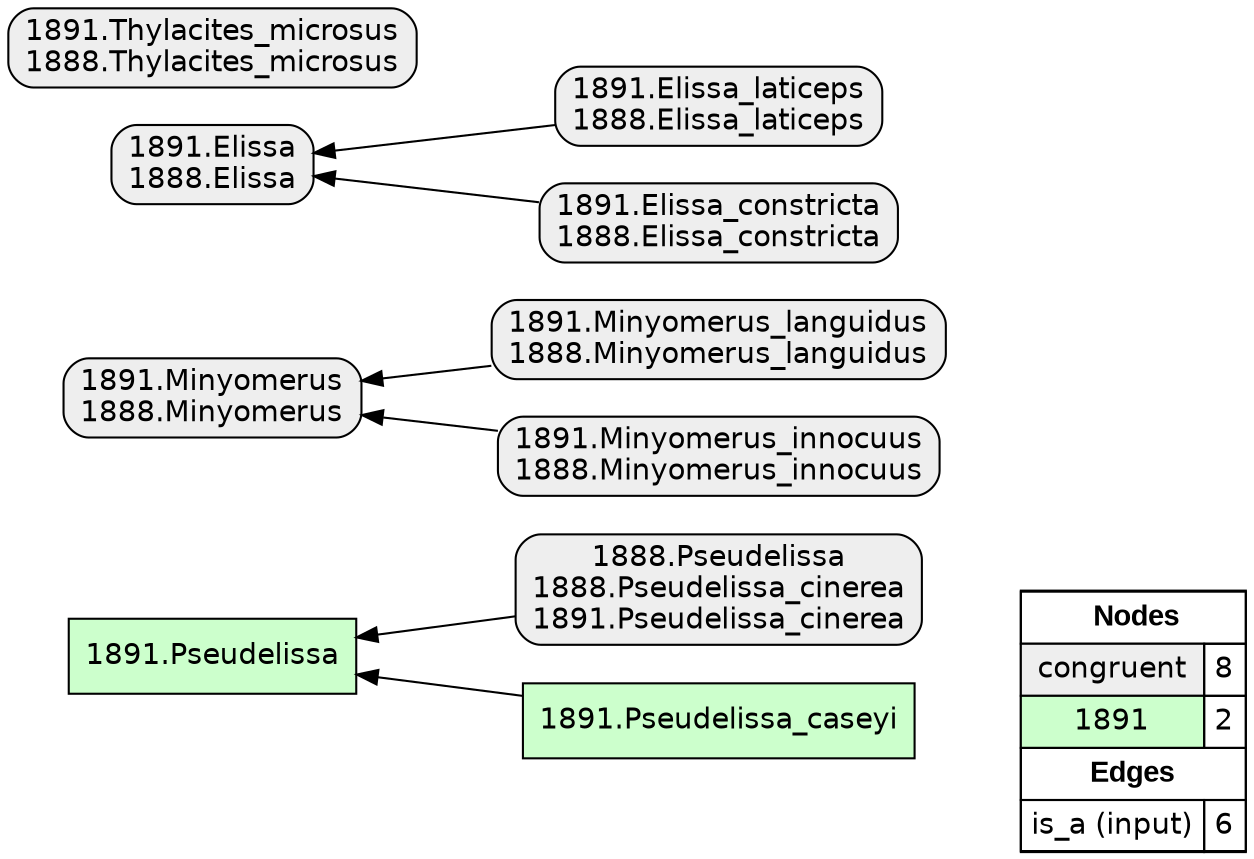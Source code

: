 digraph{
rankdir=RL
node[shape=box style="filled,rounded" fillcolor="#EEEEEE" fontname="helvetica"] 
"1888.Pseudelissa\n1888.Pseudelissa_cinerea\n1891.Pseudelissa_cinerea"
"1891.Minyomerus\n1888.Minyomerus"
"1891.Elissa\n1888.Elissa"
"1891.Elissa_laticeps\n1888.Elissa_laticeps"
"1891.Minyomerus_languidus\n1888.Minyomerus_languidus"
"1891.Minyomerus_innocuus\n1888.Minyomerus_innocuus"
"1891.Elissa_constricta\n1888.Elissa_constricta"
"1891.Thylacites_microsus\n1888.Thylacites_microsus"
node[shape=box style=filled fillcolor="#CCFFCC" fontname="helvetica"] 
"1891.Pseudelissa_caseyi"
"1891.Pseudelissa"
edge[arrowhead=normal style=solid color="#000000" constraint=true penwidth=1]
"1891.Minyomerus_innocuus\n1888.Minyomerus_innocuus" -> "1891.Minyomerus\n1888.Minyomerus"
"1891.Elissa_laticeps\n1888.Elissa_laticeps" -> "1891.Elissa\n1888.Elissa"
"1891.Elissa_constricta\n1888.Elissa_constricta" -> "1891.Elissa\n1888.Elissa"
"1888.Pseudelissa\n1888.Pseudelissa_cinerea\n1891.Pseudelissa_cinerea" -> "1891.Pseudelissa"
"1891.Minyomerus_languidus\n1888.Minyomerus_languidus" -> "1891.Minyomerus\n1888.Minyomerus"
"1891.Pseudelissa_caseyi" -> "1891.Pseudelissa"
edge[arrowhead=normal style=dotted color="#000000" constraint=true penwidth=1]
node[shape=box] 
{rank=source Legend [fillcolor= white margin=0 label=< 
 <TABLE BORDER="0" CELLBORDER="1" CELLSPACING="0" CELLPADDING="4"> 
<TR> <TD COLSPAN="2"><font face="Arial Black"> Nodes</font></TD> </TR> 
<TR> 
 <TD bgcolor="#EEEEEE" fontname="helvetica">congruent</TD> 
 <TD>8</TD> 
 </TR> 
<TR> 
 <TD bgcolor="#CCFFCC" fontname="helvetica">1891</TD> 
 <TD>2</TD> 
 </TR> 
<TR> <TD COLSPAN="2"><font face = "Arial Black"> Edges </font></TD> </TR> 
<TR> 
 <TD><font color ="#000000">is_a (input)</font></TD><TD>6</TD>
</TR>
</TABLE> 
 >] } 
}